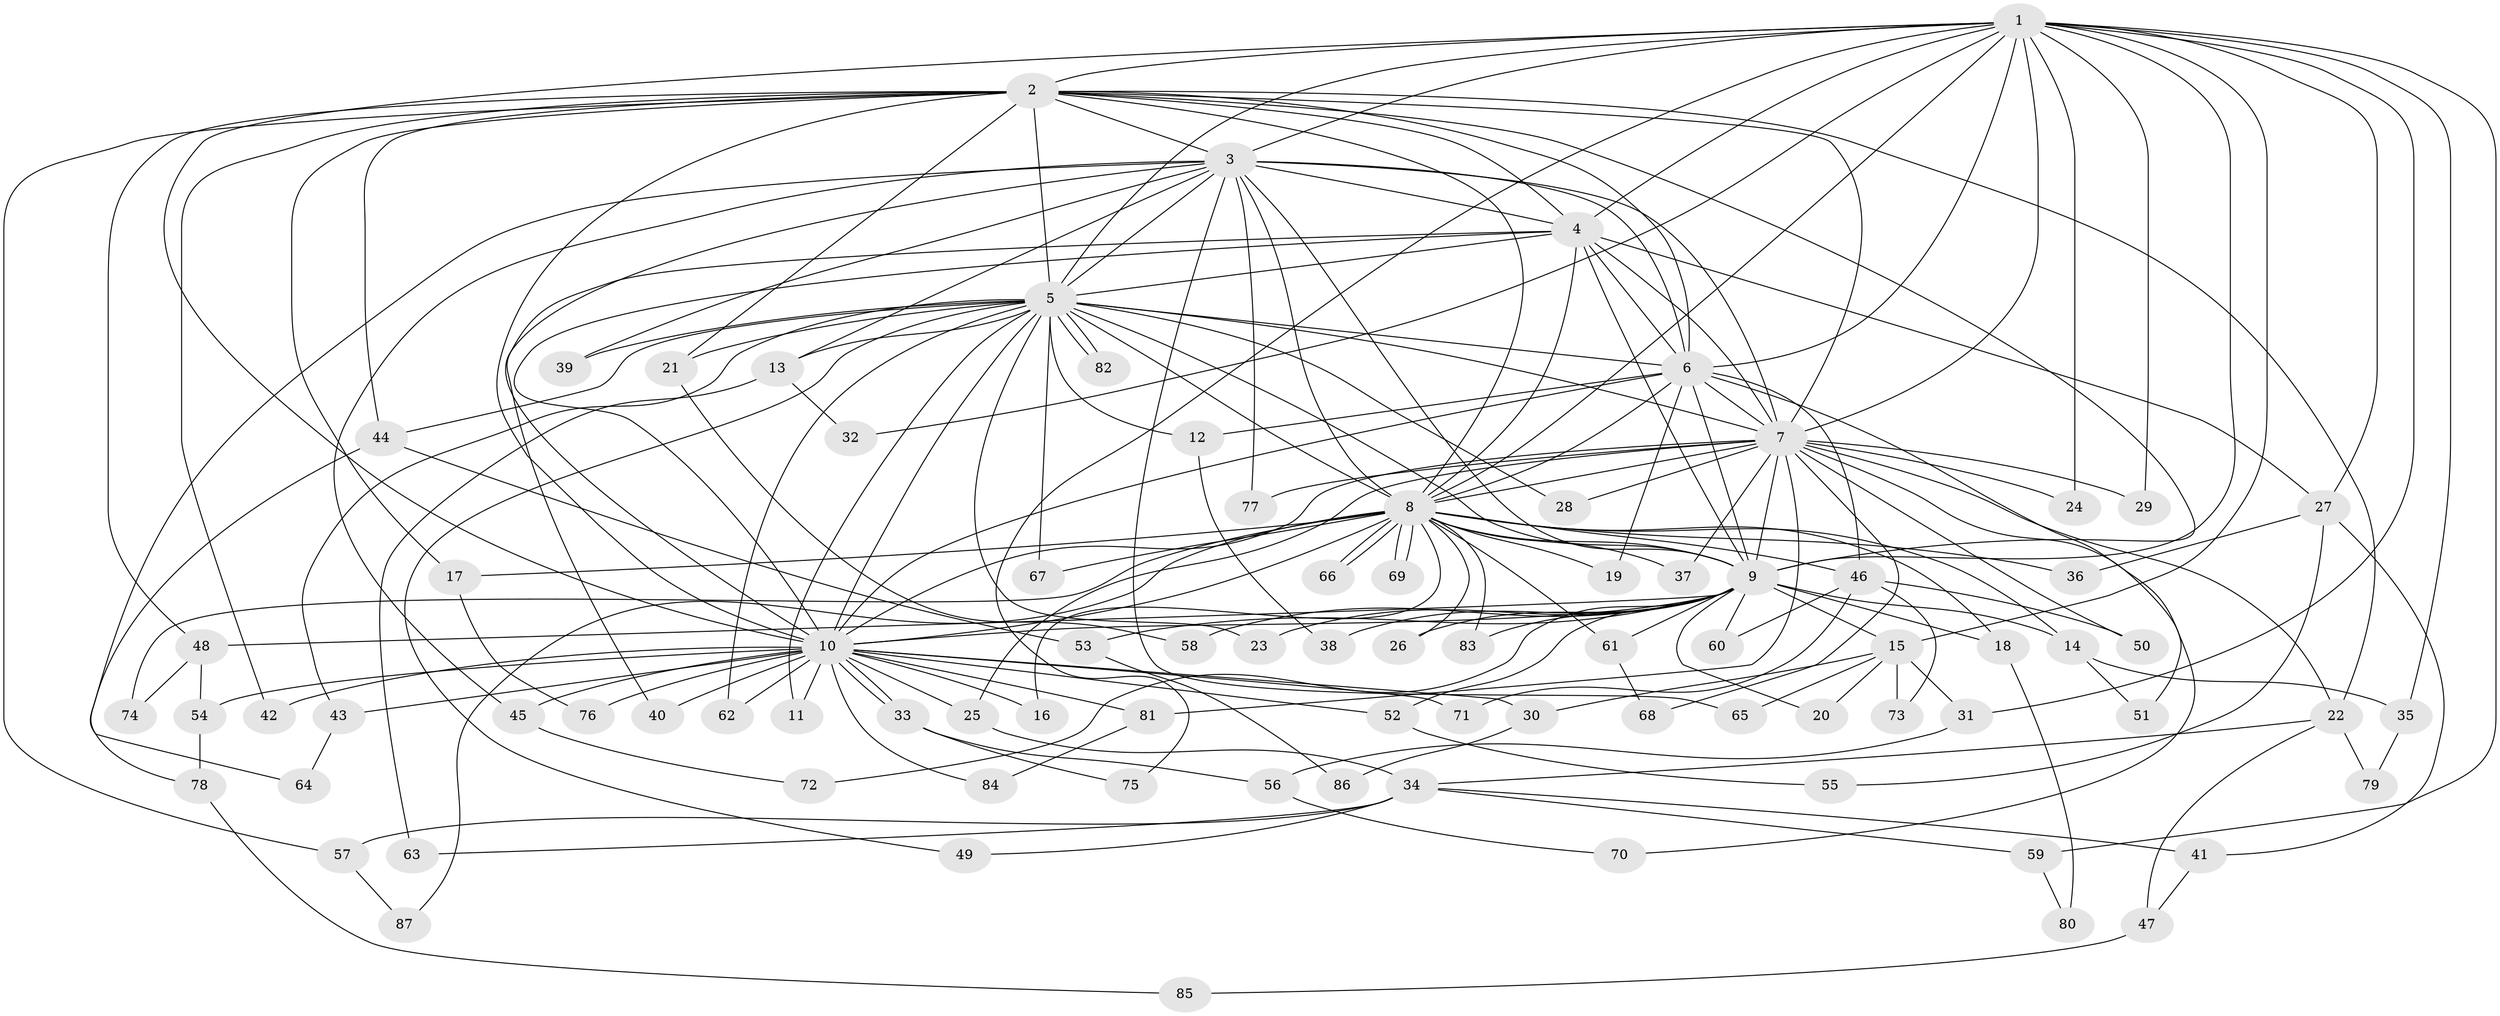 // coarse degree distribution, {17: 0.029850746268656716, 18: 0.014925373134328358, 14: 0.014925373134328358, 20: 0.014925373134328358, 25: 0.014925373134328358, 21: 0.014925373134328358, 24: 0.014925373134328358, 2: 0.4925373134328358, 3: 0.23880597014925373, 4: 0.05970149253731343, 6: 0.029850746268656716, 5: 0.04477611940298507, 7: 0.014925373134328358}
// Generated by graph-tools (version 1.1) at 2025/51/02/27/25 19:51:44]
// undirected, 87 vertices, 199 edges
graph export_dot {
graph [start="1"]
  node [color=gray90,style=filled];
  1;
  2;
  3;
  4;
  5;
  6;
  7;
  8;
  9;
  10;
  11;
  12;
  13;
  14;
  15;
  16;
  17;
  18;
  19;
  20;
  21;
  22;
  23;
  24;
  25;
  26;
  27;
  28;
  29;
  30;
  31;
  32;
  33;
  34;
  35;
  36;
  37;
  38;
  39;
  40;
  41;
  42;
  43;
  44;
  45;
  46;
  47;
  48;
  49;
  50;
  51;
  52;
  53;
  54;
  55;
  56;
  57;
  58;
  59;
  60;
  61;
  62;
  63;
  64;
  65;
  66;
  67;
  68;
  69;
  70;
  71;
  72;
  73;
  74;
  75;
  76;
  77;
  78;
  79;
  80;
  81;
  82;
  83;
  84;
  85;
  86;
  87;
  1 -- 2;
  1 -- 3;
  1 -- 4;
  1 -- 5;
  1 -- 6;
  1 -- 7;
  1 -- 8;
  1 -- 9;
  1 -- 10;
  1 -- 15;
  1 -- 24;
  1 -- 27;
  1 -- 29;
  1 -- 31;
  1 -- 32;
  1 -- 35;
  1 -- 59;
  1 -- 75;
  2 -- 3;
  2 -- 4;
  2 -- 5;
  2 -- 6;
  2 -- 7;
  2 -- 8;
  2 -- 9;
  2 -- 10;
  2 -- 17;
  2 -- 21;
  2 -- 22;
  2 -- 42;
  2 -- 44;
  2 -- 48;
  2 -- 57;
  3 -- 4;
  3 -- 5;
  3 -- 6;
  3 -- 7;
  3 -- 8;
  3 -- 9;
  3 -- 10;
  3 -- 13;
  3 -- 39;
  3 -- 45;
  3 -- 64;
  3 -- 65;
  3 -- 77;
  4 -- 5;
  4 -- 6;
  4 -- 7;
  4 -- 8;
  4 -- 9;
  4 -- 10;
  4 -- 27;
  4 -- 40;
  5 -- 6;
  5 -- 7;
  5 -- 8;
  5 -- 9;
  5 -- 10;
  5 -- 11;
  5 -- 12;
  5 -- 13;
  5 -- 21;
  5 -- 23;
  5 -- 28;
  5 -- 39;
  5 -- 43;
  5 -- 44;
  5 -- 49;
  5 -- 62;
  5 -- 67;
  5 -- 82;
  5 -- 82;
  6 -- 7;
  6 -- 8;
  6 -- 9;
  6 -- 10;
  6 -- 12;
  6 -- 19;
  6 -- 46;
  6 -- 51;
  7 -- 8;
  7 -- 9;
  7 -- 10;
  7 -- 22;
  7 -- 24;
  7 -- 25;
  7 -- 28;
  7 -- 29;
  7 -- 37;
  7 -- 50;
  7 -- 68;
  7 -- 70;
  7 -- 77;
  7 -- 81;
  8 -- 9;
  8 -- 10;
  8 -- 14;
  8 -- 16;
  8 -- 17;
  8 -- 18;
  8 -- 19;
  8 -- 26;
  8 -- 36;
  8 -- 37;
  8 -- 46;
  8 -- 61;
  8 -- 66;
  8 -- 66;
  8 -- 67;
  8 -- 69;
  8 -- 69;
  8 -- 74;
  8 -- 83;
  8 -- 87;
  9 -- 10;
  9 -- 14;
  9 -- 15;
  9 -- 18;
  9 -- 20;
  9 -- 23;
  9 -- 26;
  9 -- 38;
  9 -- 48;
  9 -- 52;
  9 -- 53;
  9 -- 58;
  9 -- 60;
  9 -- 61;
  9 -- 72;
  9 -- 83;
  10 -- 11;
  10 -- 16;
  10 -- 25;
  10 -- 30;
  10 -- 33;
  10 -- 33;
  10 -- 40;
  10 -- 42;
  10 -- 43;
  10 -- 45;
  10 -- 52;
  10 -- 54;
  10 -- 62;
  10 -- 71;
  10 -- 76;
  10 -- 81;
  10 -- 84;
  12 -- 38;
  13 -- 32;
  13 -- 63;
  14 -- 35;
  14 -- 51;
  15 -- 20;
  15 -- 30;
  15 -- 31;
  15 -- 65;
  15 -- 73;
  17 -- 76;
  18 -- 80;
  21 -- 58;
  22 -- 34;
  22 -- 47;
  22 -- 79;
  25 -- 34;
  27 -- 36;
  27 -- 41;
  27 -- 55;
  30 -- 86;
  31 -- 56;
  33 -- 56;
  33 -- 75;
  34 -- 41;
  34 -- 49;
  34 -- 57;
  34 -- 59;
  34 -- 63;
  35 -- 79;
  41 -- 47;
  43 -- 64;
  44 -- 53;
  44 -- 78;
  45 -- 72;
  46 -- 50;
  46 -- 60;
  46 -- 71;
  46 -- 73;
  47 -- 85;
  48 -- 54;
  48 -- 74;
  52 -- 55;
  53 -- 86;
  54 -- 78;
  56 -- 70;
  57 -- 87;
  59 -- 80;
  61 -- 68;
  78 -- 85;
  81 -- 84;
}
